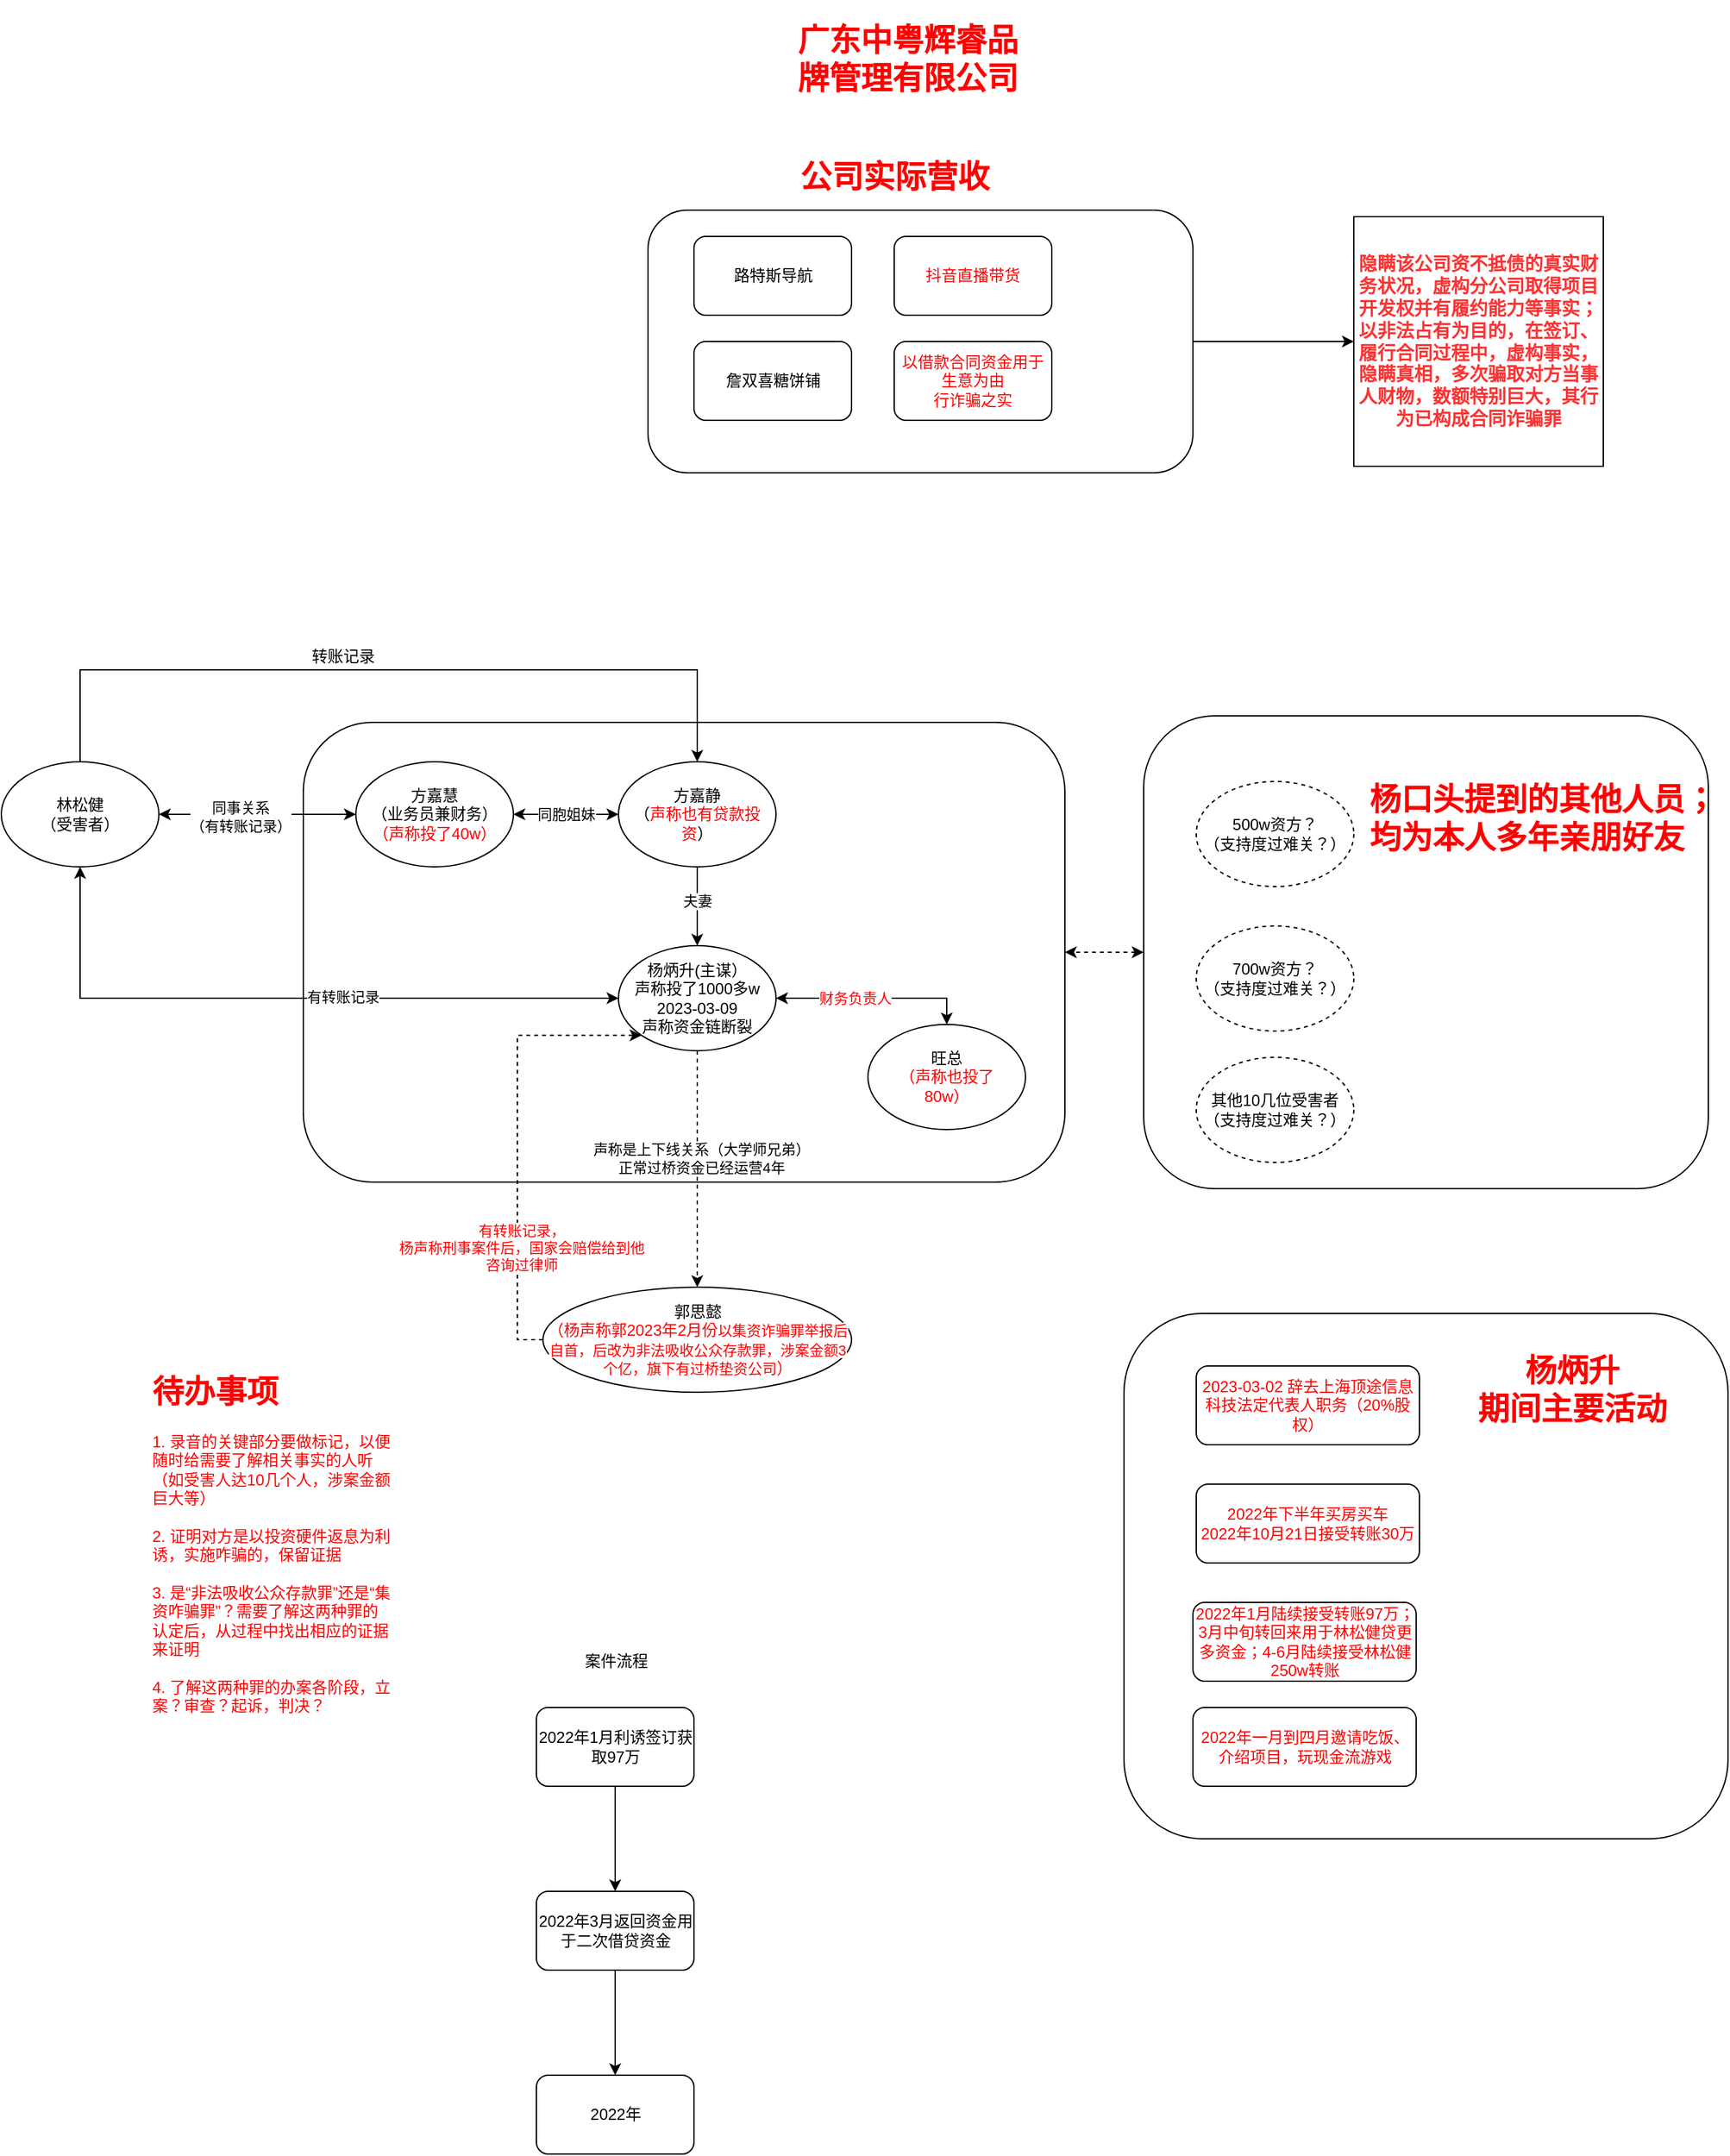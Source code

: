<mxfile version="21.0.6" type="github">
  <diagram name="第 1 页" id="eqNK_jSqjyyG-bo4LpL6">
    <mxGraphModel dx="1148" dy="861" grid="1" gridSize="10" guides="1" tooltips="1" connect="1" arrows="1" fold="1" page="1" pageScale="1" pageWidth="827" pageHeight="1169" math="0" shadow="0">
      <root>
        <mxCell id="0" />
        <mxCell id="1" parent="0" />
        <mxCell id="pA_UhPEc9qeJ-P0O8AGT-3" style="edgeStyle=orthogonalEdgeStyle;rounded=0;orthogonalLoop=1;jettySize=auto;html=1;exitX=0;exitY=0.5;exitDx=0;exitDy=0;fontColor=#FF0000;startArrow=classic;startFill=1;dashed=1;" parent="1" source="pA_UhPEc9qeJ-P0O8AGT-4" target="pA_UhPEc9qeJ-P0O8AGT-5" edge="1">
          <mxGeometry relative="1" as="geometry" />
        </mxCell>
        <mxCell id="pA_UhPEc9qeJ-P0O8AGT-4" value="" style="rounded=1;whiteSpace=wrap;html=1;" parent="1" vertex="1">
          <mxGeometry x="1120" y="775" width="430" height="360" as="geometry" />
        </mxCell>
        <mxCell id="pA_UhPEc9qeJ-P0O8AGT-5" value="" style="rounded=1;whiteSpace=wrap;html=1;" parent="1" vertex="1">
          <mxGeometry x="480" y="780" width="580" height="350" as="geometry" />
        </mxCell>
        <mxCell id="pA_UhPEc9qeJ-P0O8AGT-6" value="" style="edgeStyle=orthogonalEdgeStyle;rounded=0;orthogonalLoop=1;jettySize=auto;html=1;startArrow=classic;startFill=1;" parent="1" source="pA_UhPEc9qeJ-P0O8AGT-10" target="pA_UhPEc9qeJ-P0O8AGT-13" edge="1">
          <mxGeometry relative="1" as="geometry" />
        </mxCell>
        <mxCell id="pA_UhPEc9qeJ-P0O8AGT-7" value="同事关系&lt;br&gt;（有转账记录）" style="edgeLabel;html=1;align=center;verticalAlign=middle;resizable=0;points=[];" parent="pA_UhPEc9qeJ-P0O8AGT-6" vertex="1" connectable="0">
          <mxGeometry x="-0.175" y="-2" relative="1" as="geometry">
            <mxPoint as="offset" />
          </mxGeometry>
        </mxCell>
        <mxCell id="pA_UhPEc9qeJ-P0O8AGT-8" style="edgeStyle=orthogonalEdgeStyle;rounded=0;orthogonalLoop=1;jettySize=auto;html=1;exitX=0.5;exitY=1;exitDx=0;exitDy=0;entryX=0;entryY=0.5;entryDx=0;entryDy=0;startArrow=classic;startFill=1;" parent="1" source="pA_UhPEc9qeJ-P0O8AGT-10" target="pA_UhPEc9qeJ-P0O8AGT-21" edge="1">
          <mxGeometry relative="1" as="geometry">
            <Array as="points">
              <mxPoint x="310" y="990" />
            </Array>
          </mxGeometry>
        </mxCell>
        <mxCell id="pA_UhPEc9qeJ-P0O8AGT-9" value="有转账记录" style="edgeLabel;html=1;align=center;verticalAlign=middle;resizable=0;points=[];" parent="pA_UhPEc9qeJ-P0O8AGT-8" vertex="1" connectable="0">
          <mxGeometry x="0.176" y="1" relative="1" as="geometry">
            <mxPoint as="offset" />
          </mxGeometry>
        </mxCell>
        <mxCell id="pA_UhPEc9qeJ-P0O8AGT-10" value="林松健&lt;br&gt;（受害者）" style="ellipse;whiteSpace=wrap;html=1;" parent="1" vertex="1">
          <mxGeometry x="250" y="810" width="120" height="80" as="geometry" />
        </mxCell>
        <mxCell id="pA_UhPEc9qeJ-P0O8AGT-11" value="" style="edgeStyle=orthogonalEdgeStyle;rounded=0;orthogonalLoop=1;jettySize=auto;html=1;startArrow=classic;startFill=1;" parent="1" source="pA_UhPEc9qeJ-P0O8AGT-13" target="pA_UhPEc9qeJ-P0O8AGT-16" edge="1">
          <mxGeometry relative="1" as="geometry" />
        </mxCell>
        <mxCell id="pA_UhPEc9qeJ-P0O8AGT-12" value="同胞姐妹" style="edgeLabel;html=1;align=center;verticalAlign=middle;resizable=0;points=[];" parent="pA_UhPEc9qeJ-P0O8AGT-11" vertex="1" connectable="0">
          <mxGeometry x="-0.375" y="-1" relative="1" as="geometry">
            <mxPoint x="15" y="-1" as="offset" />
          </mxGeometry>
        </mxCell>
        <mxCell id="pA_UhPEc9qeJ-P0O8AGT-13" value="方嘉慧&lt;br&gt;（业务员兼财务）&lt;br&gt;&lt;span style=&quot;color: rgb(255, 0, 0);&quot;&gt;（声称投了40w）&lt;/span&gt;" style="ellipse;whiteSpace=wrap;html=1;" parent="1" vertex="1">
          <mxGeometry x="520" y="810" width="120" height="80" as="geometry" />
        </mxCell>
        <mxCell id="pA_UhPEc9qeJ-P0O8AGT-14" value="" style="edgeStyle=orthogonalEdgeStyle;rounded=0;orthogonalLoop=1;jettySize=auto;html=1;" parent="1" source="pA_UhPEc9qeJ-P0O8AGT-16" target="pA_UhPEc9qeJ-P0O8AGT-21" edge="1">
          <mxGeometry relative="1" as="geometry" />
        </mxCell>
        <mxCell id="pA_UhPEc9qeJ-P0O8AGT-15" value="夫妻" style="edgeLabel;html=1;align=center;verticalAlign=middle;resizable=0;points=[];" parent="pA_UhPEc9qeJ-P0O8AGT-14" vertex="1" connectable="0">
          <mxGeometry x="-0.133" relative="1" as="geometry">
            <mxPoint as="offset" />
          </mxGeometry>
        </mxCell>
        <mxCell id="pA_UhPEc9qeJ-P0O8AGT-16" value="方嘉静&lt;br&gt;（&lt;font color=&quot;#ff0000&quot;&gt;声称也有贷款投资&lt;/font&gt;）" style="ellipse;whiteSpace=wrap;html=1;" parent="1" vertex="1">
          <mxGeometry x="720" y="810" width="120" height="80" as="geometry" />
        </mxCell>
        <mxCell id="pA_UhPEc9qeJ-P0O8AGT-17" value="" style="edgeStyle=orthogonalEdgeStyle;rounded=0;orthogonalLoop=1;jettySize=auto;html=1;exitX=0.5;exitY=0;exitDx=0;exitDy=0;startArrow=classic;startFill=1;" parent="1" source="pA_UhPEc9qeJ-P0O8AGT-22" target="pA_UhPEc9qeJ-P0O8AGT-21" edge="1">
          <mxGeometry relative="1" as="geometry" />
        </mxCell>
        <mxCell id="pA_UhPEc9qeJ-P0O8AGT-18" value="&lt;font color=&quot;#ff0000&quot;&gt;财务负责人&lt;br&gt;&lt;/font&gt;" style="edgeLabel;html=1;align=center;verticalAlign=middle;resizable=0;points=[];" parent="pA_UhPEc9qeJ-P0O8AGT-17" vertex="1" connectable="0">
          <mxGeometry x="0.293" y="-4" relative="1" as="geometry">
            <mxPoint x="7" y="4" as="offset" />
          </mxGeometry>
        </mxCell>
        <mxCell id="pA_UhPEc9qeJ-P0O8AGT-19" value="" style="edgeStyle=orthogonalEdgeStyle;rounded=0;orthogonalLoop=1;jettySize=auto;html=1;dashed=1;" parent="1" source="pA_UhPEc9qeJ-P0O8AGT-21" target="pA_UhPEc9qeJ-P0O8AGT-25" edge="1">
          <mxGeometry relative="1" as="geometry" />
        </mxCell>
        <mxCell id="pA_UhPEc9qeJ-P0O8AGT-20" value="声称是上下线关系（大学师兄弟）&lt;br&gt;正常过桥资金已经运营4年" style="edgeLabel;html=1;align=center;verticalAlign=middle;resizable=0;points=[];" parent="pA_UhPEc9qeJ-P0O8AGT-19" vertex="1" connectable="0">
          <mxGeometry x="-0.092" y="3" relative="1" as="geometry">
            <mxPoint as="offset" />
          </mxGeometry>
        </mxCell>
        <mxCell id="pA_UhPEc9qeJ-P0O8AGT-21" value="杨炳升(主谋）&lt;br&gt;声称投了1000多w&lt;br&gt;2023-03-09&lt;br&gt;声称资金链断裂" style="ellipse;whiteSpace=wrap;html=1;" parent="1" vertex="1">
          <mxGeometry x="720" y="950" width="120" height="80" as="geometry" />
        </mxCell>
        <mxCell id="pA_UhPEc9qeJ-P0O8AGT-22" value="旺总&lt;br&gt;&lt;font color=&quot;#ff0000&quot;&gt;（声称也投了&lt;br&gt;80w）&lt;/font&gt;" style="ellipse;whiteSpace=wrap;html=1;" parent="1" vertex="1">
          <mxGeometry x="910" y="1010" width="120" height="80" as="geometry" />
        </mxCell>
        <mxCell id="pA_UhPEc9qeJ-P0O8AGT-23" style="edgeStyle=orthogonalEdgeStyle;rounded=0;orthogonalLoop=1;jettySize=auto;html=1;exitX=0;exitY=0.5;exitDx=0;exitDy=0;entryX=0;entryY=1;entryDx=0;entryDy=0;fontColor=#FF0000;startArrow=none;startFill=0;dashed=1;" parent="1" source="pA_UhPEc9qeJ-P0O8AGT-25" target="pA_UhPEc9qeJ-P0O8AGT-21" edge="1">
          <mxGeometry relative="1" as="geometry">
            <Array as="points">
              <mxPoint x="643" y="1250" />
              <mxPoint x="643" y="1018" />
            </Array>
          </mxGeometry>
        </mxCell>
        <mxCell id="pA_UhPEc9qeJ-P0O8AGT-24" value="有转账记录，&lt;br&gt;杨声称刑事案件后，国家会赔偿给到他&lt;br&gt;咨询过律师" style="edgeLabel;html=1;align=center;verticalAlign=middle;resizable=0;points=[];fontColor=#FF0000;" parent="pA_UhPEc9qeJ-P0O8AGT-23" vertex="1" connectable="0">
          <mxGeometry x="-0.482" y="-3" relative="1" as="geometry">
            <mxPoint as="offset" />
          </mxGeometry>
        </mxCell>
        <mxCell id="pA_UhPEc9qeJ-P0O8AGT-25" value="郭思懿&lt;br&gt;&lt;font color=&quot;#ff0000&quot;&gt;（杨声称郭2023年2月份&lt;span style=&quot;font-size: 11px; background-color: rgb(255, 255, 255);&quot;&gt;以集资诈骗罪举报后自首，后改为非法吸收公众存款罪，涉案金额3个亿，旗下有过桥垫资公司&lt;/span&gt;）&lt;/font&gt;" style="ellipse;whiteSpace=wrap;html=1;" parent="1" vertex="1">
          <mxGeometry x="662.5" y="1210" width="235" height="80" as="geometry" />
        </mxCell>
        <mxCell id="pA_UhPEc9qeJ-P0O8AGT-27" value="&lt;font color=&quot;#ff0000&quot;&gt;广东中粤辉睿品&lt;br&gt;牌管理有限公司&lt;/font&gt;" style="text;strokeColor=none;fillColor=none;html=1;fontSize=24;fontStyle=1;verticalAlign=middle;align=center;" parent="1" vertex="1">
          <mxGeometry x="850" y="230" width="180" height="90" as="geometry" />
        </mxCell>
        <mxCell id="pA_UhPEc9qeJ-P0O8AGT-28" value="500w资方？&lt;br&gt;（支持度过难关？）" style="ellipse;whiteSpace=wrap;html=1;dashed=1;" parent="1" vertex="1">
          <mxGeometry x="1160" y="825" width="120" height="80" as="geometry" />
        </mxCell>
        <mxCell id="pA_UhPEc9qeJ-P0O8AGT-29" value="700w资方？&lt;br&gt;（支持度过难关？）" style="ellipse;whiteSpace=wrap;html=1;dashed=1;" parent="1" vertex="1">
          <mxGeometry x="1160" y="935" width="120" height="80" as="geometry" />
        </mxCell>
        <mxCell id="pA_UhPEc9qeJ-P0O8AGT-30" value="其他10几位受害者&lt;br&gt;（支持度过难关？）" style="ellipse;whiteSpace=wrap;html=1;dashed=1;" parent="1" vertex="1">
          <mxGeometry x="1160" y="1035" width="120" height="80" as="geometry" />
        </mxCell>
        <mxCell id="pA_UhPEc9qeJ-P0O8AGT-31" value="杨口头提到的其他人员；&lt;br&gt;均为本人多年亲朋好友" style="text;strokeColor=none;fillColor=none;html=1;fontSize=24;fontStyle=1;verticalAlign=middle;align=left;dashed=1;fontColor=#FF0000;" parent="1" vertex="1">
          <mxGeometry x="1290" y="755" width="129" height="195" as="geometry" />
        </mxCell>
        <mxCell id="pA_UhPEc9qeJ-P0O8AGT-32" value="" style="rounded=1;whiteSpace=wrap;html=1;fontColor=#FF0000;" parent="1" vertex="1">
          <mxGeometry x="742.5" y="390" width="415" height="200" as="geometry" />
        </mxCell>
        <mxCell id="pA_UhPEc9qeJ-P0O8AGT-33" value="抖音直播带货" style="rounded=1;whiteSpace=wrap;html=1;fontColor=#FF0000;" parent="1" vertex="1">
          <mxGeometry x="930" y="410" width="120" height="60" as="geometry" />
        </mxCell>
        <mxCell id="pA_UhPEc9qeJ-P0O8AGT-34" value="&lt;font color=&quot;#ff0000&quot;&gt;公司实际营收&lt;/font&gt;" style="text;strokeColor=none;fillColor=none;html=1;fontSize=24;fontStyle=1;verticalAlign=middle;align=center;" parent="1" vertex="1">
          <mxGeometry x="840" y="340" width="180" height="50" as="geometry" />
        </mxCell>
        <mxCell id="pA_UhPEc9qeJ-P0O8AGT-35" value="以借款合同资金用于生意为由&lt;br&gt;行诈骗之实" style="rounded=1;whiteSpace=wrap;html=1;fontColor=#FF0000;" parent="1" vertex="1">
          <mxGeometry x="930" y="490" width="120" height="60" as="geometry" />
        </mxCell>
        <mxCell id="pA_UhPEc9qeJ-P0O8AGT-36" value="" style="rounded=1;whiteSpace=wrap;html=1;" parent="1" vertex="1">
          <mxGeometry x="1105" y="1230" width="460" height="400" as="geometry" />
        </mxCell>
        <mxCell id="pA_UhPEc9qeJ-P0O8AGT-37" value="杨炳升&lt;br&gt;期间主要活动" style="text;strokeColor=none;fillColor=none;html=1;fontSize=24;fontStyle=1;verticalAlign=middle;align=center;dashed=1;fontColor=#FF0000;" parent="1" vertex="1">
          <mxGeometry x="1371.5" y="1260" width="148" height="55" as="geometry" />
        </mxCell>
        <mxCell id="pA_UhPEc9qeJ-P0O8AGT-38" value="2023-03-02 辞去上海顶途信息科技法定代表人&lt;span style=&quot;background-color: initial;&quot;&gt;职务（20%股权）&lt;/span&gt;" style="rounded=1;whiteSpace=wrap;html=1;fontColor=#FF0000;" parent="1" vertex="1">
          <mxGeometry x="1160" y="1270" width="170" height="60" as="geometry" />
        </mxCell>
        <mxCell id="pA_UhPEc9qeJ-P0O8AGT-39" value="2022年下半年买房买车&lt;br&gt;2022年10月21日接受转账30万" style="rounded=1;whiteSpace=wrap;html=1;fontColor=#FF0000;" parent="1" vertex="1">
          <mxGeometry x="1160" y="1360" width="170" height="60" as="geometry" />
        </mxCell>
        <mxCell id="pA_UhPEc9qeJ-P0O8AGT-41" value="2022年1月陆续接受转账97万；&lt;br&gt;3月中旬转回来用于林松健贷更多资金；4-6月陆续接受林松健250w转账" style="rounded=1;whiteSpace=wrap;html=1;fontColor=#FF0000;" parent="1" vertex="1">
          <mxGeometry x="1157.5" y="1450" width="170" height="60" as="geometry" />
        </mxCell>
        <mxCell id="pA_UhPEc9qeJ-P0O8AGT-42" value="&lt;h1&gt;&lt;font color=&quot;#ff0000&quot;&gt;待办事项&lt;/font&gt;&lt;/h1&gt;&lt;div&gt;&lt;font color=&quot;#ff0000&quot;&gt;1. 录音的关键部分要做标记，以便随时给需要了解相关事实的人听（如受害人达10几个人，涉案金额巨大等）&lt;/font&gt;&lt;/div&gt;&lt;div&gt;&lt;font color=&quot;#ff0000&quot;&gt;&lt;br&gt;&lt;/font&gt;&lt;/div&gt;&lt;div&gt;&lt;font color=&quot;#ff0000&quot;&gt;2. 证明对方是以投资硬件返息为利诱，实施咋骗的，保留证据&lt;/font&gt;&lt;/div&gt;&lt;div&gt;&lt;font color=&quot;#ff0000&quot;&gt;&lt;br&gt;&lt;/font&gt;&lt;/div&gt;&lt;div&gt;&lt;font color=&quot;#ff0000&quot;&gt;3. 是“非法吸收公众存款罪”还是“集资咋骗罪”？需要了解这两种罪的认定后，从过程中找出相应的证据来证明&lt;/font&gt;&lt;/div&gt;&lt;div&gt;&lt;font color=&quot;#ff0000&quot;&gt;&lt;br&gt;&lt;/font&gt;&lt;/div&gt;&lt;div&gt;&lt;font color=&quot;#ff0000&quot;&gt;4. 了解这两种罪的办案各阶段，立案？审查？起诉，判决？&lt;/font&gt;&lt;/div&gt;" style="text;html=1;strokeColor=none;fillColor=none;spacing=5;spacingTop=-20;whiteSpace=wrap;overflow=hidden;rounded=0;" parent="1" vertex="1">
          <mxGeometry x="360" y="1270" width="190" height="345" as="geometry" />
        </mxCell>
        <mxCell id="pA_UhPEc9qeJ-P0O8AGT-44" value="" style="endArrow=classic;html=1;rounded=0;exitX=0.5;exitY=0;exitDx=0;exitDy=0;entryX=0.5;entryY=0;entryDx=0;entryDy=0;" parent="1" source="pA_UhPEc9qeJ-P0O8AGT-10" target="pA_UhPEc9qeJ-P0O8AGT-16" edge="1">
          <mxGeometry width="50" height="50" relative="1" as="geometry">
            <mxPoint x="620" y="1000" as="sourcePoint" />
            <mxPoint x="780" y="740" as="targetPoint" />
            <Array as="points">
              <mxPoint x="310" y="740" />
              <mxPoint x="780" y="740" />
            </Array>
          </mxGeometry>
        </mxCell>
        <mxCell id="pA_UhPEc9qeJ-P0O8AGT-45" value="转账记录" style="text;html=1;align=center;verticalAlign=middle;resizable=0;points=[];autosize=1;strokeColor=none;fillColor=none;" parent="1" vertex="1">
          <mxGeometry x="475" y="715" width="70" height="30" as="geometry" />
        </mxCell>
        <mxCell id="pA_UhPEc9qeJ-P0O8AGT-46" value="路特斯导航" style="rounded=1;whiteSpace=wrap;html=1;" parent="1" vertex="1">
          <mxGeometry x="777.5" y="410" width="120" height="60" as="geometry" />
        </mxCell>
        <mxCell id="pA_UhPEc9qeJ-P0O8AGT-47" value="詹双喜糖饼铺" style="rounded=1;whiteSpace=wrap;html=1;" parent="1" vertex="1">
          <mxGeometry x="777.5" y="490" width="120" height="60" as="geometry" />
        </mxCell>
        <mxCell id="pA_UhPEc9qeJ-P0O8AGT-48" value="&lt;h3&gt;隐瞒该公司资不抵债的真实财务状况，虚构分公司取得项目开发权并有履约能力等事实；以非法占有为目的，在签订、履行合同过程中，虚构事实，隐瞒真相，多次骗取对方当事人财物，数额特别巨大，其行为已构成合同诈骗罪&lt;/h3&gt;" style="whiteSpace=wrap;html=1;aspect=fixed;fontColor=#FF3333;" parent="1" vertex="1">
          <mxGeometry x="1280" y="395" width="190" height="190" as="geometry" />
        </mxCell>
        <mxCell id="pA_UhPEc9qeJ-P0O8AGT-49" value="" style="endArrow=classic;html=1;rounded=0;entryX=0;entryY=0.5;entryDx=0;entryDy=0;" parent="1" source="pA_UhPEc9qeJ-P0O8AGT-32" target="pA_UhPEc9qeJ-P0O8AGT-48" edge="1">
          <mxGeometry width="50" height="50" relative="1" as="geometry">
            <mxPoint x="1090" y="650" as="sourcePoint" />
            <mxPoint x="1140" y="600" as="targetPoint" />
          </mxGeometry>
        </mxCell>
        <mxCell id="dqbJuQIkkegsD5jFX__g-1" value="2022年一月到四月邀请吃饭、介绍项目，玩现金流游戏" style="rounded=1;whiteSpace=wrap;html=1;fontColor=#FF0000;" parent="1" vertex="1">
          <mxGeometry x="1157.5" y="1530" width="170" height="60" as="geometry" />
        </mxCell>
        <mxCell id="PDiV0kDcDoiyN82nJuzl-6" value="" style="edgeStyle=orthogonalEdgeStyle;rounded=0;orthogonalLoop=1;jettySize=auto;html=1;" edge="1" parent="1" source="PDiV0kDcDoiyN82nJuzl-3" target="PDiV0kDcDoiyN82nJuzl-5">
          <mxGeometry relative="1" as="geometry" />
        </mxCell>
        <mxCell id="PDiV0kDcDoiyN82nJuzl-3" value="2022年1月利诱签订获取97万" style="rounded=1;whiteSpace=wrap;html=1;" vertex="1" parent="1">
          <mxGeometry x="657.5" y="1530" width="120" height="60" as="geometry" />
        </mxCell>
        <mxCell id="PDiV0kDcDoiyN82nJuzl-4" value="案件流程" style="text;html=1;align=center;verticalAlign=middle;resizable=0;points=[];autosize=1;strokeColor=none;fillColor=none;" vertex="1" parent="1">
          <mxGeometry x="682.5" y="1480" width="70" height="30" as="geometry" />
        </mxCell>
        <mxCell id="PDiV0kDcDoiyN82nJuzl-8" value="" style="edgeStyle=orthogonalEdgeStyle;rounded=0;orthogonalLoop=1;jettySize=auto;html=1;" edge="1" parent="1" source="PDiV0kDcDoiyN82nJuzl-5" target="PDiV0kDcDoiyN82nJuzl-7">
          <mxGeometry relative="1" as="geometry" />
        </mxCell>
        <mxCell id="PDiV0kDcDoiyN82nJuzl-5" value="2022年3月返回资金用于二次借贷资金" style="whiteSpace=wrap;html=1;rounded=1;" vertex="1" parent="1">
          <mxGeometry x="657.5" y="1670" width="120" height="60" as="geometry" />
        </mxCell>
        <mxCell id="PDiV0kDcDoiyN82nJuzl-7" value="2022年" style="whiteSpace=wrap;html=1;rounded=1;" vertex="1" parent="1">
          <mxGeometry x="657.5" y="1810" width="120" height="60" as="geometry" />
        </mxCell>
      </root>
    </mxGraphModel>
  </diagram>
</mxfile>
